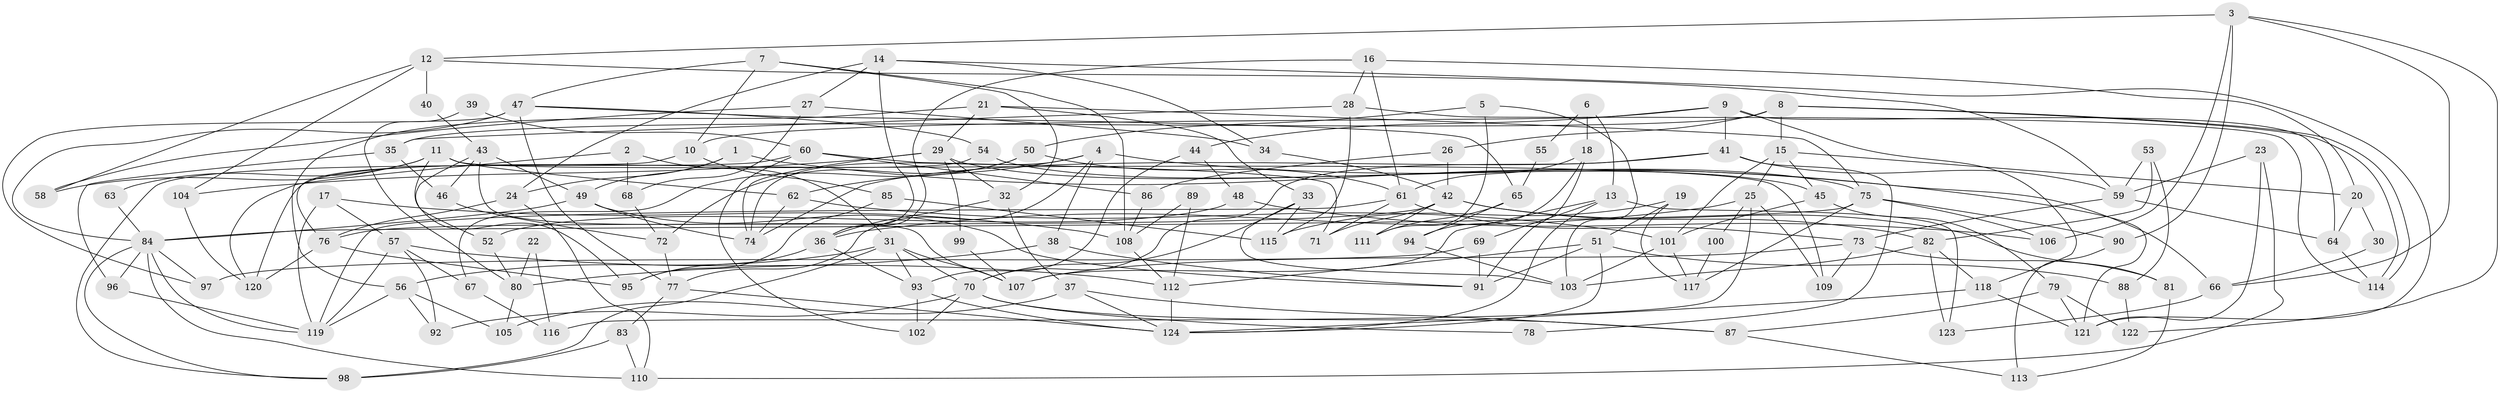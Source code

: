 // coarse degree distribution, {8: 0.2894736842105263, 11: 0.05263157894736842, 7: 0.15789473684210525, 5: 0.10526315789473684, 6: 0.18421052631578946, 10: 0.05263157894736842, 3: 0.05263157894736842, 15: 0.02631578947368421, 4: 0.05263157894736842, 9: 0.02631578947368421}
// Generated by graph-tools (version 1.1) at 2025/37/03/04/25 23:37:11]
// undirected, 124 vertices, 248 edges
graph export_dot {
  node [color=gray90,style=filled];
  1;
  2;
  3;
  4;
  5;
  6;
  7;
  8;
  9;
  10;
  11;
  12;
  13;
  14;
  15;
  16;
  17;
  18;
  19;
  20;
  21;
  22;
  23;
  24;
  25;
  26;
  27;
  28;
  29;
  30;
  31;
  32;
  33;
  34;
  35;
  36;
  37;
  38;
  39;
  40;
  41;
  42;
  43;
  44;
  45;
  46;
  47;
  48;
  49;
  50;
  51;
  52;
  53;
  54;
  55;
  56;
  57;
  58;
  59;
  60;
  61;
  62;
  63;
  64;
  65;
  66;
  67;
  68;
  69;
  70;
  71;
  72;
  73;
  74;
  75;
  76;
  77;
  78;
  79;
  80;
  81;
  82;
  83;
  84;
  85;
  86;
  87;
  88;
  89;
  90;
  91;
  92;
  93;
  94;
  95;
  96;
  97;
  98;
  99;
  100;
  101;
  102;
  103;
  104;
  105;
  106;
  107;
  108;
  109;
  110;
  111;
  112;
  113;
  114;
  115;
  116;
  117;
  118;
  119;
  120;
  121;
  122;
  123;
  124;
  1 -- 24;
  1 -- 49;
  1 -- 66;
  2 -- 31;
  2 -- 120;
  2 -- 68;
  3 -- 90;
  3 -- 12;
  3 -- 66;
  3 -- 106;
  3 -- 122;
  4 -- 121;
  4 -- 77;
  4 -- 38;
  4 -- 62;
  4 -- 74;
  5 -- 50;
  5 -- 103;
  5 -- 111;
  6 -- 18;
  6 -- 13;
  6 -- 55;
  7 -- 108;
  7 -- 10;
  7 -- 32;
  7 -- 47;
  8 -- 114;
  8 -- 114;
  8 -- 15;
  8 -- 26;
  8 -- 35;
  9 -- 118;
  9 -- 64;
  9 -- 10;
  9 -- 41;
  9 -- 44;
  10 -- 76;
  10 -- 85;
  11 -- 95;
  11 -- 62;
  11 -- 58;
  11 -- 63;
  11 -- 109;
  12 -- 58;
  12 -- 59;
  12 -- 40;
  12 -- 104;
  13 -- 69;
  13 -- 107;
  13 -- 123;
  13 -- 124;
  14 -- 27;
  14 -- 121;
  14 -- 24;
  14 -- 34;
  14 -- 36;
  15 -- 45;
  15 -- 101;
  15 -- 20;
  15 -- 25;
  16 -- 20;
  16 -- 36;
  16 -- 28;
  16 -- 61;
  17 -- 57;
  17 -- 119;
  17 -- 108;
  18 -- 91;
  18 -- 61;
  18 -- 94;
  19 -- 115;
  19 -- 51;
  19 -- 117;
  20 -- 64;
  20 -- 30;
  21 -- 33;
  21 -- 75;
  21 -- 29;
  21 -- 56;
  22 -- 116;
  22 -- 80;
  23 -- 59;
  23 -- 110;
  23 -- 121;
  24 -- 76;
  24 -- 110;
  25 -- 36;
  25 -- 100;
  25 -- 109;
  25 -- 116;
  26 -- 86;
  26 -- 42;
  27 -- 34;
  27 -- 68;
  27 -- 58;
  28 -- 35;
  28 -- 114;
  28 -- 115;
  29 -- 32;
  29 -- 45;
  29 -- 74;
  29 -- 99;
  29 -- 104;
  30 -- 66;
  31 -- 93;
  31 -- 98;
  31 -- 56;
  31 -- 70;
  31 -- 107;
  32 -- 36;
  32 -- 37;
  33 -- 70;
  33 -- 103;
  33 -- 115;
  34 -- 42;
  35 -- 96;
  35 -- 46;
  36 -- 95;
  36 -- 93;
  37 -- 87;
  37 -- 105;
  37 -- 124;
  38 -- 91;
  38 -- 80;
  39 -- 80;
  39 -- 60;
  40 -- 43;
  41 -- 74;
  41 -- 59;
  41 -- 70;
  41 -- 78;
  42 -- 111;
  42 -- 71;
  42 -- 76;
  42 -- 81;
  42 -- 82;
  43 -- 107;
  43 -- 52;
  43 -- 46;
  43 -- 49;
  44 -- 93;
  44 -- 48;
  45 -- 79;
  45 -- 101;
  46 -- 72;
  47 -- 84;
  47 -- 54;
  47 -- 65;
  47 -- 77;
  47 -- 97;
  48 -- 106;
  48 -- 52;
  49 -- 74;
  49 -- 84;
  49 -- 91;
  50 -- 61;
  50 -- 72;
  50 -- 67;
  51 -- 112;
  51 -- 124;
  51 -- 88;
  51 -- 91;
  52 -- 80;
  53 -- 59;
  53 -- 82;
  53 -- 88;
  54 -- 75;
  54 -- 120;
  55 -- 65;
  56 -- 92;
  56 -- 105;
  56 -- 119;
  57 -- 119;
  57 -- 92;
  57 -- 67;
  57 -- 112;
  59 -- 73;
  59 -- 64;
  60 -- 71;
  60 -- 102;
  60 -- 86;
  60 -- 98;
  61 -- 119;
  61 -- 71;
  61 -- 73;
  62 -- 74;
  62 -- 101;
  63 -- 84;
  64 -- 114;
  65 -- 94;
  65 -- 111;
  66 -- 123;
  67 -- 116;
  68 -- 72;
  69 -- 97;
  69 -- 91;
  70 -- 78;
  70 -- 87;
  70 -- 92;
  70 -- 102;
  72 -- 77;
  73 -- 109;
  73 -- 81;
  73 -- 107;
  75 -- 84;
  75 -- 117;
  75 -- 90;
  75 -- 106;
  76 -- 120;
  76 -- 95;
  77 -- 124;
  77 -- 83;
  79 -- 122;
  79 -- 121;
  79 -- 87;
  80 -- 105;
  81 -- 113;
  82 -- 123;
  82 -- 103;
  82 -- 118;
  83 -- 110;
  83 -- 98;
  84 -- 98;
  84 -- 96;
  84 -- 97;
  84 -- 110;
  84 -- 119;
  85 -- 115;
  85 -- 95;
  86 -- 108;
  87 -- 113;
  88 -- 122;
  89 -- 112;
  89 -- 108;
  90 -- 113;
  93 -- 124;
  93 -- 102;
  94 -- 103;
  96 -- 119;
  99 -- 107;
  100 -- 117;
  101 -- 103;
  101 -- 117;
  104 -- 120;
  108 -- 112;
  112 -- 124;
  118 -- 124;
  118 -- 121;
}
